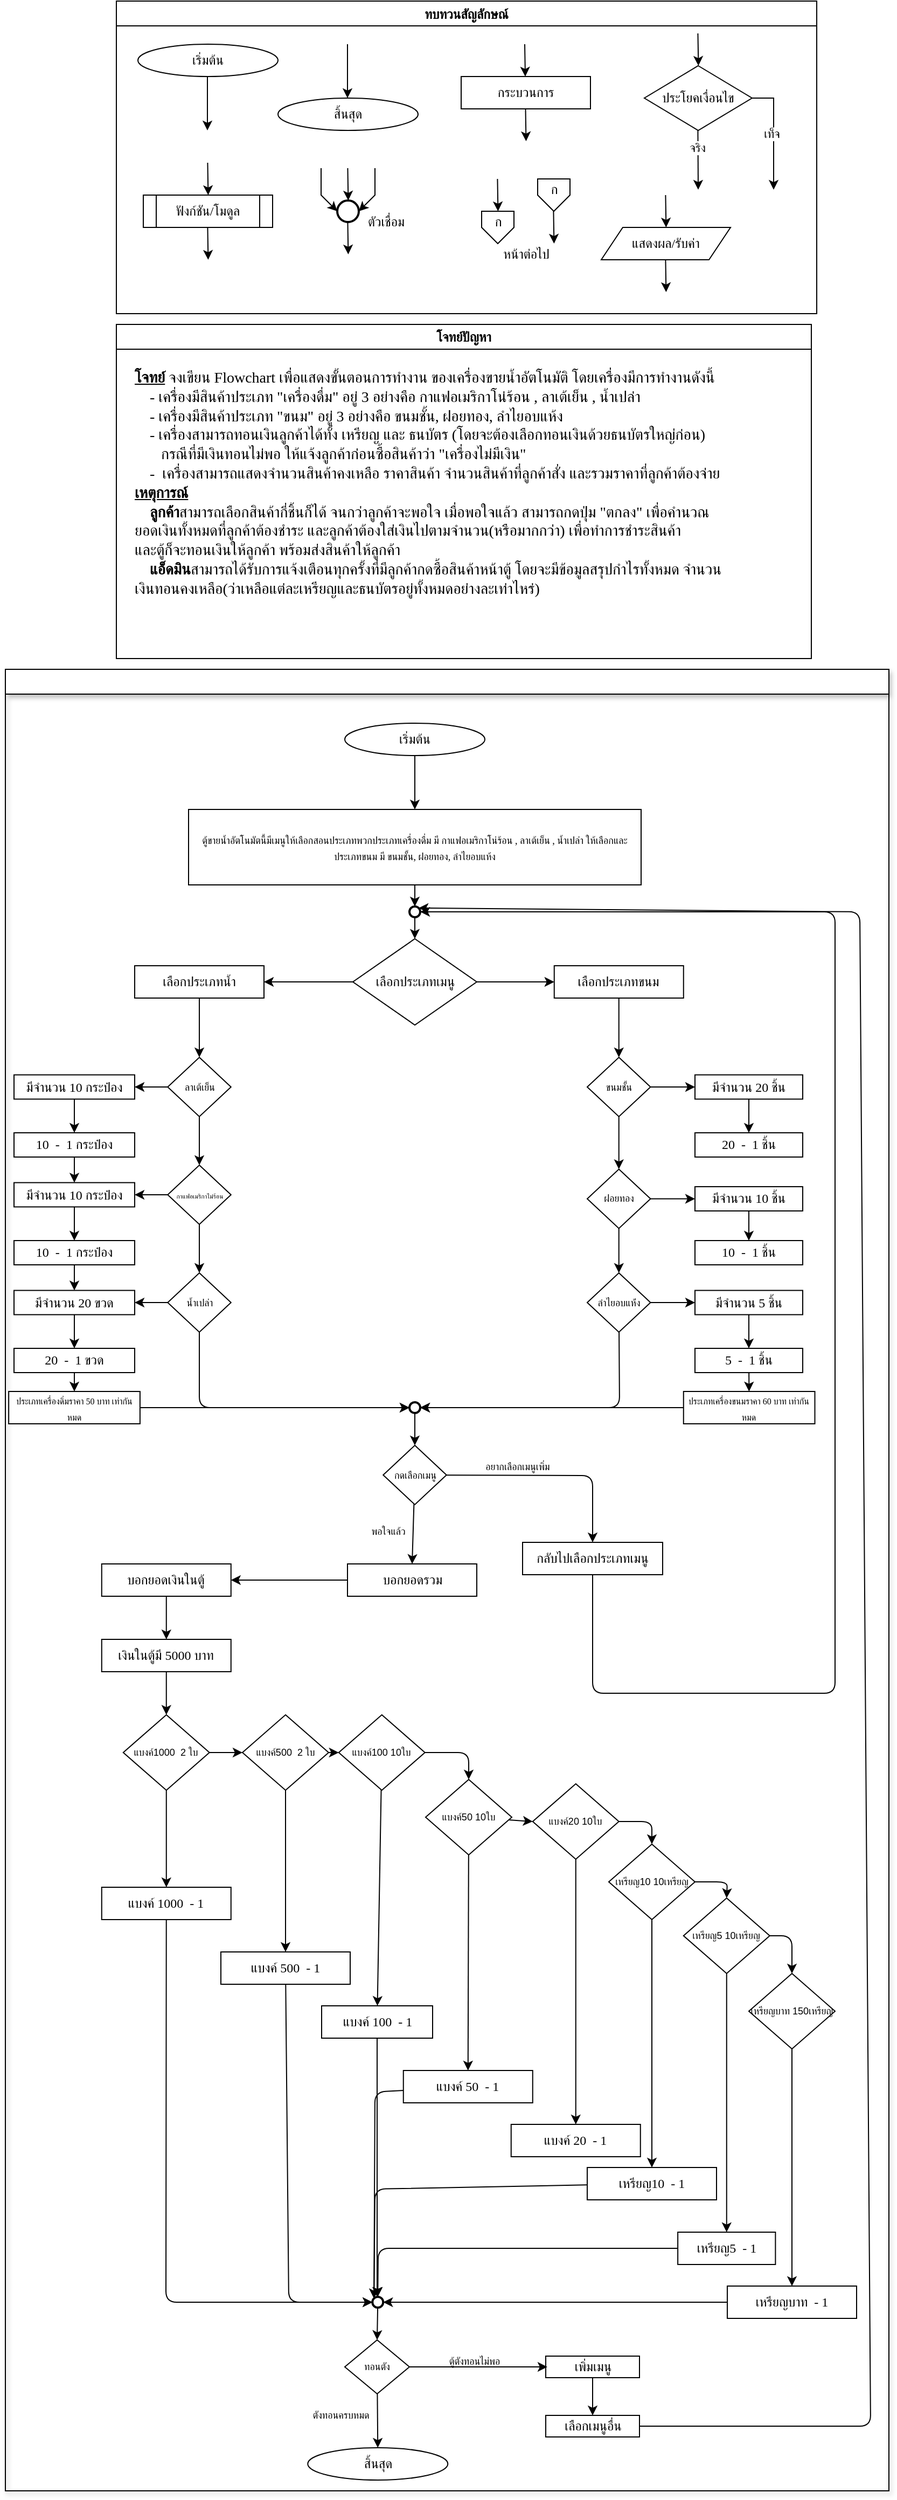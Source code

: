 <mxfile>
    <diagram id="C5RBs43oDa-KdzZeNtuy" name="Page-1">
        <mxGraphModel dx="1385" dy="480" grid="1" gridSize="10" guides="1" tooltips="1" connect="1" arrows="1" fold="1" page="1" pageScale="1" pageWidth="827" pageHeight="1169" math="0" shadow="0">
            <root>
                <object label="" id="WIyWlLk6GJQsqaUBKTNV-0">
                    <mxCell/>
                </object>
                <mxCell id="WIyWlLk6GJQsqaUBKTNV-1" parent="WIyWlLk6GJQsqaUBKTNV-0"/>
                <mxCell id="M7CGMbNuYNeq0SnUNNgH-6" value="ทบทวนสัญลักษณ์" style="swimlane;fontFamily=Sarabun;fontSource=https%3A%2F%2Ffonts.googleapis.com%2Fcss%3Ffamily%3DSarabun;" parent="WIyWlLk6GJQsqaUBKTNV-1" vertex="1">
                    <mxGeometry x="-720" y="20" width="650" height="290" as="geometry"/>
                </mxCell>
                <mxCell id="M7CGMbNuYNeq0SnUNNgH-2" value="&lt;font data-font-src=&quot;https://fonts.googleapis.com/css?family=Sarabun&quot; face=&quot;Sarabun&quot;&gt;เริ่มต้น&lt;/font&gt;" style="ellipse;whiteSpace=wrap;html=1;" parent="M7CGMbNuYNeq0SnUNNgH-6" vertex="1">
                    <mxGeometry x="20" y="40" width="130" height="30" as="geometry"/>
                </mxCell>
                <mxCell id="M7CGMbNuYNeq0SnUNNgH-5" value="" style="endArrow=classic;html=1;rounded=0;" parent="M7CGMbNuYNeq0SnUNNgH-6" edge="1">
                    <mxGeometry width="50" height="50" relative="1" as="geometry">
                        <mxPoint x="84.5" y="70" as="sourcePoint"/>
                        <mxPoint x="84.5" y="120" as="targetPoint"/>
                    </mxGeometry>
                </mxCell>
                <mxCell id="M7CGMbNuYNeq0SnUNNgH-3" value="&lt;font face=&quot;Sarabun&quot;&gt;สิ้นสุด&lt;/font&gt;" style="ellipse;whiteSpace=wrap;html=1;" parent="M7CGMbNuYNeq0SnUNNgH-6" vertex="1">
                    <mxGeometry x="150" y="90" width="130" height="30" as="geometry"/>
                </mxCell>
                <mxCell id="M7CGMbNuYNeq0SnUNNgH-4" value="" style="endArrow=classic;html=1;rounded=0;" parent="M7CGMbNuYNeq0SnUNNgH-6" edge="1">
                    <mxGeometry width="50" height="50" relative="1" as="geometry">
                        <mxPoint x="214.5" y="40" as="sourcePoint"/>
                        <mxPoint x="214.5" y="90" as="targetPoint"/>
                    </mxGeometry>
                </mxCell>
                <mxCell id="mvioNwK95yMqdUQ73LqQ-0" value="กระบวนการ" style="rounded=0;whiteSpace=wrap;html=1;fontFamily=Sarabun;fontSource=https%3A%2F%2Ffonts.googleapis.com%2Fcss%3Ffamily%3DSarabun;" parent="M7CGMbNuYNeq0SnUNNgH-6" vertex="1">
                    <mxGeometry x="320" y="70" width="120" height="30" as="geometry"/>
                </mxCell>
                <mxCell id="mvioNwK95yMqdUQ73LqQ-1" value="" style="endArrow=classic;html=1;rounded=0;" parent="M7CGMbNuYNeq0SnUNNgH-6" edge="1">
                    <mxGeometry width="50" height="50" relative="1" as="geometry">
                        <mxPoint x="379" y="40" as="sourcePoint"/>
                        <mxPoint x="379.5" y="70" as="targetPoint"/>
                    </mxGeometry>
                </mxCell>
                <mxCell id="mvioNwK95yMqdUQ73LqQ-2" value="" style="endArrow=classic;html=1;rounded=0;" parent="M7CGMbNuYNeq0SnUNNgH-6" edge="1">
                    <mxGeometry width="50" height="50" relative="1" as="geometry">
                        <mxPoint x="379.75" y="100" as="sourcePoint"/>
                        <mxPoint x="380.25" y="130" as="targetPoint"/>
                    </mxGeometry>
                </mxCell>
                <mxCell id="mvioNwK95yMqdUQ73LqQ-3" value="ประโยคเงื่อนไข" style="rhombus;whiteSpace=wrap;html=1;fontFamily=Sarabun;fontSource=https%3A%2F%2Ffonts.googleapis.com%2Fcss%3Ffamily%3DSarabun;" parent="M7CGMbNuYNeq0SnUNNgH-6" vertex="1">
                    <mxGeometry x="490" y="60" width="100" height="60" as="geometry"/>
                </mxCell>
                <mxCell id="mvioNwK95yMqdUQ73LqQ-4" value="" style="endArrow=classic;html=1;rounded=0;" parent="M7CGMbNuYNeq0SnUNNgH-6" edge="1">
                    <mxGeometry width="50" height="50" relative="1" as="geometry">
                        <mxPoint x="539.71" y="30" as="sourcePoint"/>
                        <mxPoint x="540.21" y="60" as="targetPoint"/>
                    </mxGeometry>
                </mxCell>
                <mxCell id="mvioNwK95yMqdUQ73LqQ-5" value="" style="endArrow=classic;html=1;rounded=0;" parent="M7CGMbNuYNeq0SnUNNgH-6" edge="1">
                    <mxGeometry width="50" height="50" relative="1" as="geometry">
                        <mxPoint x="539.71" y="120" as="sourcePoint"/>
                        <mxPoint x="540" y="175" as="targetPoint"/>
                    </mxGeometry>
                </mxCell>
                <mxCell id="mvioNwK95yMqdUQ73LqQ-7" value="จริง" style="edgeLabel;html=1;align=center;verticalAlign=middle;resizable=0;points=[];fontFamily=Sarabun;fontSource=https%3A%2F%2Ffonts.googleapis.com%2Fcss%3Ffamily%3DSarabun;" parent="mvioNwK95yMqdUQ73LqQ-5" vertex="1" connectable="0">
                    <mxGeometry x="-0.414" y="-1" relative="1" as="geometry">
                        <mxPoint as="offset"/>
                    </mxGeometry>
                </mxCell>
                <mxCell id="mvioNwK95yMqdUQ73LqQ-6" value="" style="endArrow=classic;html=1;rounded=0;exitX=1;exitY=0.5;exitDx=0;exitDy=0;" parent="M7CGMbNuYNeq0SnUNNgH-6" source="mvioNwK95yMqdUQ73LqQ-3" edge="1">
                    <mxGeometry width="50" height="50" relative="1" as="geometry">
                        <mxPoint x="620" y="95" as="sourcePoint"/>
                        <mxPoint x="610" y="175" as="targetPoint"/>
                        <Array as="points">
                            <mxPoint x="610" y="90"/>
                            <mxPoint x="610" y="140"/>
                        </Array>
                    </mxGeometry>
                </mxCell>
                <mxCell id="mvioNwK95yMqdUQ73LqQ-8" value="&lt;font data-font-src=&quot;https://fonts.googleapis.com/css?family=Sarabun&quot; face=&quot;Sarabun&quot;&gt;เท็จ&lt;/font&gt;" style="edgeLabel;html=1;align=center;verticalAlign=middle;resizable=0;points=[];" parent="mvioNwK95yMqdUQ73LqQ-6" vertex="1" connectable="0">
                    <mxGeometry x="-0.002" y="-2" relative="1" as="geometry">
                        <mxPoint as="offset"/>
                    </mxGeometry>
                </mxCell>
                <mxCell id="mvioNwK95yMqdUQ73LqQ-9" value="&lt;font data-font-src=&quot;https://fonts.googleapis.com/css?family=Sarabun&quot; face=&quot;Sarabun&quot;&gt;ฟังก์ชัน/โมดูล&lt;/font&gt;" style="shape=process;whiteSpace=wrap;html=1;backgroundOutline=1;" parent="M7CGMbNuYNeq0SnUNNgH-6" vertex="1">
                    <mxGeometry x="25" y="180" width="120" height="30" as="geometry"/>
                </mxCell>
                <mxCell id="mvioNwK95yMqdUQ73LqQ-11" value="" style="endArrow=classic;html=1;rounded=0;" parent="M7CGMbNuYNeq0SnUNNgH-6" edge="1">
                    <mxGeometry width="50" height="50" relative="1" as="geometry">
                        <mxPoint x="84.71" y="150" as="sourcePoint"/>
                        <mxPoint x="85.21" y="180" as="targetPoint"/>
                    </mxGeometry>
                </mxCell>
                <mxCell id="mvioNwK95yMqdUQ73LqQ-12" value="" style="endArrow=classic;html=1;rounded=0;" parent="M7CGMbNuYNeq0SnUNNgH-6" edge="1">
                    <mxGeometry width="50" height="50" relative="1" as="geometry">
                        <mxPoint x="84.71" y="210" as="sourcePoint"/>
                        <mxPoint x="85.21" y="240" as="targetPoint"/>
                    </mxGeometry>
                </mxCell>
                <mxCell id="mvioNwK95yMqdUQ73LqQ-13" value="" style="strokeWidth=2;html=1;shape=mxgraph.flowchart.start_2;whiteSpace=wrap;" parent="M7CGMbNuYNeq0SnUNNgH-6" vertex="1">
                    <mxGeometry x="205" y="185" width="20" height="20" as="geometry"/>
                </mxCell>
                <mxCell id="mvioNwK95yMqdUQ73LqQ-16" value="" style="endArrow=classic;html=1;rounded=0;" parent="M7CGMbNuYNeq0SnUNNgH-6" edge="1">
                    <mxGeometry width="50" height="50" relative="1" as="geometry">
                        <mxPoint x="214.71" y="155" as="sourcePoint"/>
                        <mxPoint x="215.21" y="185" as="targetPoint"/>
                    </mxGeometry>
                </mxCell>
                <mxCell id="mvioNwK95yMqdUQ73LqQ-17" value="" style="endArrow=classic;html=1;rounded=0;entryX=0;entryY=0.5;entryDx=0;entryDy=0;entryPerimeter=0;" parent="M7CGMbNuYNeq0SnUNNgH-6" target="mvioNwK95yMqdUQ73LqQ-13" edge="1">
                    <mxGeometry width="50" height="50" relative="1" as="geometry">
                        <mxPoint x="190.0" y="155" as="sourcePoint"/>
                        <mxPoint x="190.5" y="185" as="targetPoint"/>
                        <Array as="points">
                            <mxPoint x="190" y="180"/>
                        </Array>
                    </mxGeometry>
                </mxCell>
                <mxCell id="mvioNwK95yMqdUQ73LqQ-18" value="" style="endArrow=classic;html=1;rounded=0;entryX=1;entryY=0.5;entryDx=0;entryDy=0;entryPerimeter=0;" parent="M7CGMbNuYNeq0SnUNNgH-6" target="mvioNwK95yMqdUQ73LqQ-13" edge="1">
                    <mxGeometry width="50" height="50" relative="1" as="geometry">
                        <mxPoint x="240.0" y="155" as="sourcePoint"/>
                        <mxPoint x="240.5" y="185" as="targetPoint"/>
                        <Array as="points">
                            <mxPoint x="240" y="180"/>
                        </Array>
                    </mxGeometry>
                </mxCell>
                <mxCell id="mvioNwK95yMqdUQ73LqQ-19" value="" style="endArrow=classic;html=1;rounded=0;" parent="M7CGMbNuYNeq0SnUNNgH-6" edge="1">
                    <mxGeometry width="50" height="50" relative="1" as="geometry">
                        <mxPoint x="214.71" y="205" as="sourcePoint"/>
                        <mxPoint x="215.21" y="235" as="targetPoint"/>
                    </mxGeometry>
                </mxCell>
                <mxCell id="mvioNwK95yMqdUQ73LqQ-20" value="&lt;font data-font-src=&quot;https://fonts.googleapis.com/css?family=Sarabun&quot; face=&quot;Sarabun&quot;&gt;ตัวเชื่อม&lt;/font&gt;" style="text;html=1;align=center;verticalAlign=middle;resizable=0;points=[];autosize=1;strokeColor=none;fillColor=none;" parent="M7CGMbNuYNeq0SnUNNgH-6" vertex="1">
                    <mxGeometry x="220" y="190" width="60" height="30" as="geometry"/>
                </mxCell>
                <mxCell id="mvioNwK95yMqdUQ73LqQ-25" value="" style="endArrow=classic;html=1;rounded=0;" parent="M7CGMbNuYNeq0SnUNNgH-6" edge="1">
                    <mxGeometry width="50" height="50" relative="1" as="geometry">
                        <mxPoint x="353.71" y="165" as="sourcePoint"/>
                        <mxPoint x="354.21" y="195" as="targetPoint"/>
                    </mxGeometry>
                </mxCell>
                <mxCell id="mvioNwK95yMqdUQ73LqQ-21" value="" style="verticalLabelPosition=bottom;verticalAlign=top;html=1;shape=offPageConnector;rounded=0;size=0.5;" parent="M7CGMbNuYNeq0SnUNNgH-6" vertex="1">
                    <mxGeometry x="339" y="195" width="30" height="30" as="geometry"/>
                </mxCell>
                <mxCell id="mvioNwK95yMqdUQ73LqQ-26" value="" style="endArrow=classic;html=1;rounded=0;" parent="M7CGMbNuYNeq0SnUNNgH-6" edge="1">
                    <mxGeometry width="50" height="50" relative="1" as="geometry">
                        <mxPoint x="405.71" y="195" as="sourcePoint"/>
                        <mxPoint x="406.21" y="225" as="targetPoint"/>
                    </mxGeometry>
                </mxCell>
                <mxCell id="mvioNwK95yMqdUQ73LqQ-27" value="" style="verticalLabelPosition=bottom;verticalAlign=top;html=1;shape=offPageConnector;rounded=0;size=0.5;" parent="M7CGMbNuYNeq0SnUNNgH-6" vertex="1">
                    <mxGeometry x="391" y="165" width="30" height="30" as="geometry"/>
                </mxCell>
                <mxCell id="mvioNwK95yMqdUQ73LqQ-28" value="หน้าต่อไป" style="text;html=1;align=center;verticalAlign=middle;resizable=0;points=[];autosize=1;strokeColor=none;fillColor=none;fontFamily=Sarabun;fontSource=https%3A%2F%2Ffonts.googleapis.com%2Fcss%3Ffamily%3DSarabun;" parent="M7CGMbNuYNeq0SnUNNgH-6" vertex="1">
                    <mxGeometry x="345" y="220" width="70" height="30" as="geometry"/>
                </mxCell>
                <mxCell id="mvioNwK95yMqdUQ73LqQ-29" value="ก" style="text;html=1;align=center;verticalAlign=middle;resizable=0;points=[];autosize=1;strokeColor=none;fillColor=none;fontFamily=Sarabun;fontSource=https%3A%2F%2Ffonts.googleapis.com%2Fcss%3Ffamily%3DSarabun;" parent="M7CGMbNuYNeq0SnUNNgH-6" vertex="1">
                    <mxGeometry x="339" y="190" width="30" height="30" as="geometry"/>
                </mxCell>
                <mxCell id="mvioNwK95yMqdUQ73LqQ-30" value="ก" style="text;html=1;align=center;verticalAlign=middle;resizable=0;points=[];autosize=1;strokeColor=none;fillColor=none;fontFamily=Sarabun;fontSource=https%3A%2F%2Ffonts.googleapis.com%2Fcss%3Ffamily%3DSarabun;" parent="M7CGMbNuYNeq0SnUNNgH-6" vertex="1">
                    <mxGeometry x="391" y="160" width="30" height="30" as="geometry"/>
                </mxCell>
                <mxCell id="mvioNwK95yMqdUQ73LqQ-32" value="แสดงผล/รับค่า" style="shape=parallelogram;perimeter=parallelogramPerimeter;whiteSpace=wrap;html=1;fixedSize=1;fontFamily=Sarabun;fontSource=https%3A%2F%2Ffonts.googleapis.com%2Fcss%3Ffamily%3DSarabun;" parent="M7CGMbNuYNeq0SnUNNgH-6" vertex="1">
                    <mxGeometry x="450" y="210" width="120" height="30" as="geometry"/>
                </mxCell>
                <mxCell id="mvioNwK95yMqdUQ73LqQ-33" value="" style="endArrow=classic;html=1;rounded=0;" parent="M7CGMbNuYNeq0SnUNNgH-6" edge="1">
                    <mxGeometry width="50" height="50" relative="1" as="geometry">
                        <mxPoint x="509.71" y="180" as="sourcePoint"/>
                        <mxPoint x="510.21" y="210" as="targetPoint"/>
                    </mxGeometry>
                </mxCell>
                <mxCell id="mvioNwK95yMqdUQ73LqQ-34" value="" style="endArrow=classic;html=1;rounded=0;" parent="M7CGMbNuYNeq0SnUNNgH-6" edge="1">
                    <mxGeometry width="50" height="50" relative="1" as="geometry">
                        <mxPoint x="509.71" y="240" as="sourcePoint"/>
                        <mxPoint x="510.21" y="270" as="targetPoint"/>
                    </mxGeometry>
                </mxCell>
                <mxCell id="mvioNwK95yMqdUQ73LqQ-36" value="" style="swimlane;fontFamily=Sarabun;fontSource=https%3A%2F%2Ffonts.googleapis.com%2Fcss%3Ffamily%3DSarabun;shadow=1;" parent="WIyWlLk6GJQsqaUBKTNV-1" vertex="1">
                    <mxGeometry x="-823" y="640" width="820" height="1690" as="geometry"/>
                </mxCell>
                <mxCell id="86" style="edgeStyle=none;html=1;entryX=0.5;entryY=0;entryDx=0;entryDy=0;fontSize=9;" parent="mvioNwK95yMqdUQ73LqQ-36" source="mvioNwK95yMqdUQ73LqQ-35" target="1" edge="1">
                    <mxGeometry relative="1" as="geometry"/>
                </mxCell>
                <mxCell id="mvioNwK95yMqdUQ73LqQ-35" value="&lt;font data-font-src=&quot;https://fonts.googleapis.com/css?family=Sarabun&quot; face=&quot;Sarabun&quot;&gt;เริ่มต้น&lt;/font&gt;" style="ellipse;whiteSpace=wrap;html=1;" parent="mvioNwK95yMqdUQ73LqQ-36" vertex="1">
                    <mxGeometry x="315" y="50" width="130" height="30" as="geometry"/>
                </mxCell>
                <mxCell id="121" style="edgeStyle=none;html=1;entryX=0.5;entryY=0;entryDx=0;entryDy=0;entryPerimeter=0;fontSize=9;" parent="mvioNwK95yMqdUQ73LqQ-36" source="1" target="120" edge="1">
                    <mxGeometry relative="1" as="geometry"/>
                </mxCell>
                <mxCell id="1" value="&lt;font style=&quot;font-size: 9px;&quot;&gt;ตู้ขายน้ำอัตโนมัตนี้มีเมนูให้เลือกสอนประเภทพวกประเภทเครื่องดื่ม มี&amp;nbsp;&lt;span style=&quot;text-align: left;&quot;&gt;กาแฟอเมริกาโน่ร้อน , ลาเต้เย็น , น้ำเปล่า ให้เลือกและประเภทขนม มี&amp;nbsp;&lt;/span&gt;&lt;span style=&quot;text-align: left;&quot;&gt;ขนมชั้น, ฝอยทอง, ลำไยอบแห้ง&lt;/span&gt;&lt;/font&gt;" style="rounded=0;whiteSpace=wrap;html=1;fontFamily=Sarabun;fontSource=https%3A%2F%2Ffonts.googleapis.com%2Fcss%3Ffamily%3DSarabun;" parent="mvioNwK95yMqdUQ73LqQ-36" vertex="1">
                    <mxGeometry x="170" y="130" width="420" height="70" as="geometry"/>
                </mxCell>
                <mxCell id="53" style="edgeStyle=none;html=1;entryX=0;entryY=0.5;entryDx=0;entryDy=0;fontSize=9;" parent="mvioNwK95yMqdUQ73LqQ-36" source="6" target="14" edge="1">
                    <mxGeometry relative="1" as="geometry"/>
                </mxCell>
                <mxCell id="62" style="edgeStyle=none;html=1;entryX=1;entryY=0.5;entryDx=0;entryDy=0;fontSize=9;" parent="mvioNwK95yMqdUQ73LqQ-36" source="6" target="9" edge="1">
                    <mxGeometry relative="1" as="geometry"/>
                </mxCell>
                <mxCell id="6" value="เลือกประเภทเมนู" style="rhombus;whiteSpace=wrap;html=1;fontFamily=Sarabun;fontSource=https%3A%2F%2Ffonts.googleapis.com%2Fcss%3Ffamily%3DSarabun;" parent="mvioNwK95yMqdUQ73LqQ-36" vertex="1">
                    <mxGeometry x="322.5" y="250" width="115" height="80" as="geometry"/>
                </mxCell>
                <mxCell id="64" style="edgeStyle=none;html=1;entryX=0.5;entryY=0;entryDx=0;entryDy=0;fontSize=9;" parent="mvioNwK95yMqdUQ73LqQ-36" source="9" target="63" edge="1">
                    <mxGeometry relative="1" as="geometry"/>
                </mxCell>
                <mxCell id="9" value="เลือกประเภทน้ำ" style="rounded=0;whiteSpace=wrap;html=1;fontFamily=Sarabun;fontSource=https%3A%2F%2Ffonts.googleapis.com%2Fcss%3Ffamily%3DSarabun;" parent="mvioNwK95yMqdUQ73LqQ-36" vertex="1">
                    <mxGeometry x="120" y="275" width="120" height="30" as="geometry"/>
                </mxCell>
                <mxCell id="54" style="edgeStyle=none;html=1;entryX=0.5;entryY=0;entryDx=0;entryDy=0;fontSize=9;" parent="mvioNwK95yMqdUQ73LqQ-36" source="14" target="34" edge="1">
                    <mxGeometry relative="1" as="geometry"/>
                </mxCell>
                <mxCell id="14" value="เลือกประเภทขนม" style="rounded=0;whiteSpace=wrap;html=1;fontFamily=Sarabun;fontSource=https%3A%2F%2Ffonts.googleapis.com%2Fcss%3Ffamily%3DSarabun;" parent="mvioNwK95yMqdUQ73LqQ-36" vertex="1">
                    <mxGeometry x="509.38" y="275" width="120" height="30" as="geometry"/>
                </mxCell>
                <mxCell id="18" value="" style="strokeWidth=2;html=1;shape=mxgraph.flowchart.start_2;whiteSpace=wrap;" parent="mvioNwK95yMqdUQ73LqQ-36" vertex="1">
                    <mxGeometry x="277.5" y="480" width="2.5" as="geometry"/>
                </mxCell>
                <mxCell id="55" style="edgeStyle=none;html=1;fontSize=9;" parent="mvioNwK95yMqdUQ73LqQ-36" source="34" target="40" edge="1">
                    <mxGeometry relative="1" as="geometry"/>
                </mxCell>
                <mxCell id="58" style="edgeStyle=none;html=1;entryX=0;entryY=0.5;entryDx=0;entryDy=0;fontSize=9;" parent="mvioNwK95yMqdUQ73LqQ-36" source="34" target="38" edge="1">
                    <mxGeometry relative="1" as="geometry"/>
                </mxCell>
                <mxCell id="34" value="&lt;font style=&quot;font-size: 9px;&quot;&gt;ขนมชั้น&lt;/font&gt;" style="rhombus;whiteSpace=wrap;html=1;fontSize=9;" parent="mvioNwK95yMqdUQ73LqQ-36" vertex="1">
                    <mxGeometry x="540" y="360" width="58.75" height="55" as="geometry"/>
                </mxCell>
                <mxCell id="92" style="edgeStyle=none;html=1;entryX=0.5;entryY=0;entryDx=0;entryDy=0;fontSize=9;" parent="mvioNwK95yMqdUQ73LqQ-36" source="38" target="91" edge="1">
                    <mxGeometry relative="1" as="geometry"/>
                </mxCell>
                <mxCell id="38" value="มีจำนวน 20 ชิ้น" style="rounded=0;whiteSpace=wrap;html=1;fontFamily=Sarabun;fontSource=https%3A%2F%2Ffonts.googleapis.com%2Fcss%3Ffamily%3DSarabun;" parent="mvioNwK95yMqdUQ73LqQ-36" vertex="1">
                    <mxGeometry x="640" y="376.25" width="100" height="22.5" as="geometry"/>
                </mxCell>
                <mxCell id="56" style="edgeStyle=none;html=1;entryX=0.5;entryY=0;entryDx=0;entryDy=0;fontSize=9;" parent="mvioNwK95yMqdUQ73LqQ-36" source="40" target="45" edge="1">
                    <mxGeometry relative="1" as="geometry"/>
                </mxCell>
                <mxCell id="57" style="edgeStyle=none;html=1;entryX=0;entryY=0.5;entryDx=0;entryDy=0;fontSize=9;" parent="mvioNwK95yMqdUQ73LqQ-36" source="40" target="44" edge="1">
                    <mxGeometry relative="1" as="geometry"/>
                </mxCell>
                <mxCell id="40" value="&lt;font style=&quot;font-size: 9px;&quot;&gt;ฝอยทอง&lt;/font&gt;" style="rhombus;whiteSpace=wrap;html=1;fontSize=9;" parent="mvioNwK95yMqdUQ73LqQ-36" vertex="1">
                    <mxGeometry x="540" y="463.75" width="58.75" height="55" as="geometry"/>
                </mxCell>
                <mxCell id="94" style="edgeStyle=none;html=1;entryX=0.5;entryY=0;entryDx=0;entryDy=0;fontSize=9;" parent="mvioNwK95yMqdUQ73LqQ-36" source="44" target="93" edge="1">
                    <mxGeometry relative="1" as="geometry"/>
                </mxCell>
                <mxCell id="44" value="มีจำนวน 10 ชิ้น" style="rounded=0;whiteSpace=wrap;html=1;fontFamily=Sarabun;fontSource=https%3A%2F%2Ffonts.googleapis.com%2Fcss%3Ffamily%3DSarabun;" parent="mvioNwK95yMqdUQ73LqQ-36" vertex="1">
                    <mxGeometry x="640" y="480" width="100" height="22.5" as="geometry"/>
                </mxCell>
                <mxCell id="59" style="edgeStyle=none;html=1;entryX=0;entryY=0.5;entryDx=0;entryDy=0;fontSize=9;" parent="mvioNwK95yMqdUQ73LqQ-36" source="45" target="48" edge="1">
                    <mxGeometry relative="1" as="geometry"/>
                </mxCell>
                <mxCell id="87" style="edgeStyle=none;html=1;entryX=1;entryY=0.5;entryDx=0;entryDy=0;entryPerimeter=0;fontSize=9;" parent="mvioNwK95yMqdUQ73LqQ-36" source="45" target="85" edge="1">
                    <mxGeometry relative="1" as="geometry">
                        <Array as="points">
                            <mxPoint x="570" y="685"/>
                        </Array>
                    </mxGeometry>
                </mxCell>
                <mxCell id="45" value="&lt;font style=&quot;font-size: 9px;&quot;&gt;ลำไยอบแห่้ง&lt;/font&gt;" style="rhombus;whiteSpace=wrap;html=1;fontSize=9;" parent="mvioNwK95yMqdUQ73LqQ-36" vertex="1">
                    <mxGeometry x="540" y="560" width="58.75" height="55" as="geometry"/>
                </mxCell>
                <mxCell id="96" style="edgeStyle=none;html=1;entryX=0.5;entryY=0;entryDx=0;entryDy=0;fontSize=9;" parent="mvioNwK95yMqdUQ73LqQ-36" source="48" target="95" edge="1">
                    <mxGeometry relative="1" as="geometry"/>
                </mxCell>
                <mxCell id="48" value="มีจำนวน 5 ชิ้น" style="rounded=0;whiteSpace=wrap;html=1;fontFamily=Sarabun;fontSource=https%3A%2F%2Ffonts.googleapis.com%2Fcss%3Ffamily%3DSarabun;" parent="mvioNwK95yMqdUQ73LqQ-36" vertex="1">
                    <mxGeometry x="640" y="576.25" width="100" height="22.5" as="geometry"/>
                </mxCell>
                <mxCell id="66" style="edgeStyle=none;html=1;entryX=0.5;entryY=0;entryDx=0;entryDy=0;fontSize=9;" parent="mvioNwK95yMqdUQ73LqQ-36" source="63" edge="1">
                    <mxGeometry relative="1" as="geometry">
                        <mxPoint x="180.005" y="460" as="targetPoint"/>
                    </mxGeometry>
                </mxCell>
                <mxCell id="76" style="edgeStyle=none;html=1;entryX=1;entryY=0.5;entryDx=0;entryDy=0;fontSize=9;" parent="mvioNwK95yMqdUQ73LqQ-36" source="63" target="70" edge="1">
                    <mxGeometry relative="1" as="geometry"/>
                </mxCell>
                <mxCell id="63" value="&lt;font style=&quot;font-size: 9px;&quot;&gt;ลาเต้เย็น&lt;/font&gt;" style="rhombus;whiteSpace=wrap;html=1;fontSize=9;" parent="mvioNwK95yMqdUQ73LqQ-36" vertex="1">
                    <mxGeometry x="150.63" y="360" width="58.75" height="55" as="geometry"/>
                </mxCell>
                <mxCell id="69" style="edgeStyle=none;html=1;entryX=0.5;entryY=0;entryDx=0;entryDy=0;fontSize=9;" parent="mvioNwK95yMqdUQ73LqQ-36" source="67" target="68" edge="1">
                    <mxGeometry relative="1" as="geometry"/>
                </mxCell>
                <mxCell id="75" style="edgeStyle=none;html=1;entryX=1;entryY=0.5;entryDx=0;entryDy=0;fontSize=9;" parent="mvioNwK95yMqdUQ73LqQ-36" source="67" target="72" edge="1">
                    <mxGeometry relative="1" as="geometry"/>
                </mxCell>
                <mxCell id="67" value="&lt;font style=&quot;font-size: 6px;&quot;&gt;กาแฟอเมริกาไม่ร้อน&lt;/font&gt;" style="rhombus;whiteSpace=wrap;html=1;fontSize=9;" parent="mvioNwK95yMqdUQ73LqQ-36" vertex="1">
                    <mxGeometry x="150.63" y="460" width="58.75" height="55" as="geometry"/>
                </mxCell>
                <mxCell id="74" style="edgeStyle=none;html=1;entryX=1;entryY=0.5;entryDx=0;entryDy=0;fontSize=9;" parent="mvioNwK95yMqdUQ73LqQ-36" source="68" target="73" edge="1">
                    <mxGeometry relative="1" as="geometry"/>
                </mxCell>
                <mxCell id="89" style="edgeStyle=none;html=1;entryX=0;entryY=0.5;entryDx=0;entryDy=0;entryPerimeter=0;fontSize=9;" parent="mvioNwK95yMqdUQ73LqQ-36" source="68" target="85" edge="1">
                    <mxGeometry relative="1" as="geometry">
                        <Array as="points">
                            <mxPoint x="180" y="685"/>
                        </Array>
                    </mxGeometry>
                </mxCell>
                <mxCell id="68" value="&lt;font style=&quot;font-size: 9px;&quot;&gt;น้ำเปล่า&lt;/font&gt;" style="rhombus;whiteSpace=wrap;html=1;fontSize=9;" parent="mvioNwK95yMqdUQ73LqQ-36" vertex="1">
                    <mxGeometry x="150.63" y="560" width="58.75" height="55" as="geometry"/>
                </mxCell>
                <mxCell id="100" style="edgeStyle=none;html=1;entryX=0.5;entryY=0;entryDx=0;entryDy=0;fontSize=9;" parent="mvioNwK95yMqdUQ73LqQ-36" source="70" target="97" edge="1">
                    <mxGeometry relative="1" as="geometry"/>
                </mxCell>
                <mxCell id="70" value="มีจำนวน 10 กระป๋อง" style="rounded=0;whiteSpace=wrap;html=1;fontFamily=Sarabun;fontSource=https%3A%2F%2Ffonts.googleapis.com%2Fcss%3Ffamily%3DSarabun;" parent="mvioNwK95yMqdUQ73LqQ-36" vertex="1">
                    <mxGeometry x="8" y="376.25" width="112" height="22.5" as="geometry"/>
                </mxCell>
                <mxCell id="103" style="edgeStyle=none;html=1;entryX=0.5;entryY=0;entryDx=0;entryDy=0;fontSize=9;" parent="mvioNwK95yMqdUQ73LqQ-36" source="72" target="102" edge="1">
                    <mxGeometry relative="1" as="geometry"/>
                </mxCell>
                <mxCell id="72" value="มีจำนวน 10 กระป๋อง" style="rounded=0;whiteSpace=wrap;html=1;fontFamily=Sarabun;fontSource=https%3A%2F%2Ffonts.googleapis.com%2Fcss%3Ffamily%3DSarabun;" parent="mvioNwK95yMqdUQ73LqQ-36" vertex="1">
                    <mxGeometry x="8" y="476.25" width="112" height="22.5" as="geometry"/>
                </mxCell>
                <mxCell id="105" style="edgeStyle=none;html=1;entryX=0.5;entryY=0;entryDx=0;entryDy=0;fontSize=9;" parent="mvioNwK95yMqdUQ73LqQ-36" source="73" target="104" edge="1">
                    <mxGeometry relative="1" as="geometry"/>
                </mxCell>
                <mxCell id="73" value="มีจำนวน 20 ขวด" style="rounded=0;whiteSpace=wrap;html=1;fontFamily=Sarabun;fontSource=https%3A%2F%2Ffonts.googleapis.com%2Fcss%3Ffamily%3DSarabun;" parent="mvioNwK95yMqdUQ73LqQ-36" vertex="1">
                    <mxGeometry x="8" y="576.25" width="112" height="22.5" as="geometry"/>
                </mxCell>
                <mxCell id="110" style="edgeStyle=none;html=1;entryX=0.5;entryY=0;entryDx=0;entryDy=0;fontSize=9;" parent="mvioNwK95yMqdUQ73LqQ-36" source="85" edge="1">
                    <mxGeometry relative="1" as="geometry">
                        <mxPoint x="380" y="720" as="targetPoint"/>
                    </mxGeometry>
                </mxCell>
                <mxCell id="85" value="" style="strokeWidth=2;html=1;shape=mxgraph.flowchart.start_2;whiteSpace=wrap;" parent="mvioNwK95yMqdUQ73LqQ-36" vertex="1">
                    <mxGeometry x="375" y="680" width="10" height="10" as="geometry"/>
                </mxCell>
                <mxCell id="91" value="20&amp;nbsp; -&amp;nbsp; 1 ชิ้น" style="rounded=0;whiteSpace=wrap;html=1;fontFamily=Sarabun;fontSource=https%3A%2F%2Ffonts.googleapis.com%2Fcss%3Ffamily%3DSarabun;" parent="mvioNwK95yMqdUQ73LqQ-36" vertex="1">
                    <mxGeometry x="640" y="430" width="100" height="22.5" as="geometry"/>
                </mxCell>
                <mxCell id="93" value="10&amp;nbsp; -&amp;nbsp; 1 ชิ้น" style="rounded=0;whiteSpace=wrap;html=1;fontFamily=Sarabun;fontSource=https%3A%2F%2Ffonts.googleapis.com%2Fcss%3Ffamily%3DSarabun;" parent="mvioNwK95yMqdUQ73LqQ-36" vertex="1">
                    <mxGeometry x="640" y="530" width="100" height="22.5" as="geometry"/>
                </mxCell>
                <mxCell id="204" style="edgeStyle=none;html=1;fontSize=8;" parent="mvioNwK95yMqdUQ73LqQ-36" source="95" target="203" edge="1">
                    <mxGeometry relative="1" as="geometry"/>
                </mxCell>
                <mxCell id="95" value="5&amp;nbsp; -&amp;nbsp; 1 ชิ้น" style="rounded=0;whiteSpace=wrap;html=1;fontFamily=Sarabun;fontSource=https%3A%2F%2Ffonts.googleapis.com%2Fcss%3Ffamily%3DSarabun;" parent="mvioNwK95yMqdUQ73LqQ-36" vertex="1">
                    <mxGeometry x="640" y="630" width="100" height="22.5" as="geometry"/>
                </mxCell>
                <mxCell id="107" style="edgeStyle=none;html=1;entryX=0.5;entryY=0;entryDx=0;entryDy=0;fontSize=9;" parent="mvioNwK95yMqdUQ73LqQ-36" source="97" target="72" edge="1">
                    <mxGeometry relative="1" as="geometry"/>
                </mxCell>
                <mxCell id="97" value="10&amp;nbsp; -&amp;nbsp; 1 กระป๋อง" style="rounded=0;whiteSpace=wrap;html=1;fontFamily=Sarabun;fontSource=https%3A%2F%2Ffonts.googleapis.com%2Fcss%3Ffamily%3DSarabun;" parent="mvioNwK95yMqdUQ73LqQ-36" vertex="1">
                    <mxGeometry x="8" y="430" width="112" height="22.5" as="geometry"/>
                </mxCell>
                <mxCell id="106" style="edgeStyle=none;html=1;entryX=0.5;entryY=0;entryDx=0;entryDy=0;fontSize=9;" parent="mvioNwK95yMqdUQ73LqQ-36" source="102" target="73" edge="1">
                    <mxGeometry relative="1" as="geometry"/>
                </mxCell>
                <mxCell id="102" value="10&amp;nbsp; -&amp;nbsp; 1 กระป๋อง" style="rounded=0;whiteSpace=wrap;html=1;fontFamily=Sarabun;fontSource=https%3A%2F%2Ffonts.googleapis.com%2Fcss%3Ffamily%3DSarabun;" parent="mvioNwK95yMqdUQ73LqQ-36" vertex="1">
                    <mxGeometry x="8" y="530" width="112" height="22.5" as="geometry"/>
                </mxCell>
                <mxCell id="200" style="edgeStyle=none;html=1;entryX=0.5;entryY=0;entryDx=0;entryDy=0;fontSize=8;" parent="mvioNwK95yMqdUQ73LqQ-36" source="104" target="199" edge="1">
                    <mxGeometry relative="1" as="geometry"/>
                </mxCell>
                <mxCell id="104" value="20&amp;nbsp; -&amp;nbsp; 1 ขวด" style="rounded=0;whiteSpace=wrap;html=1;fontFamily=Sarabun;fontSource=https%3A%2F%2Ffonts.googleapis.com%2Fcss%3Ffamily%3DSarabun;" parent="mvioNwK95yMqdUQ73LqQ-36" vertex="1">
                    <mxGeometry x="8" y="630" width="112" height="22.5" as="geometry"/>
                </mxCell>
                <mxCell id="112" value="กลับไปเลือกประเภทเมนู" style="rounded=0;whiteSpace=wrap;html=1;fontFamily=Sarabun;fontSource=https%3A%2F%2Ffonts.googleapis.com%2Fcss%3Ffamily%3DSarabun;" parent="mvioNwK95yMqdUQ73LqQ-36" vertex="1">
                    <mxGeometry x="480" y="810" width="130" height="30" as="geometry"/>
                </mxCell>
                <mxCell id="118" style="edgeStyle=none;html=1;entryX=0.5;entryY=0;entryDx=0;entryDy=0;fontSize=9;" parent="mvioNwK95yMqdUQ73LqQ-36" source="113" target="112" edge="1">
                    <mxGeometry relative="1" as="geometry">
                        <Array as="points">
                            <mxPoint x="545" y="748"/>
                        </Array>
                    </mxGeometry>
                </mxCell>
                <mxCell id="113" value="&lt;font style=&quot;font-size: 9px;&quot;&gt;กดเลือกเมนู&lt;/font&gt;" style="rhombus;whiteSpace=wrap;html=1;fontSize=9;" parent="mvioNwK95yMqdUQ73LqQ-36" vertex="1">
                    <mxGeometry x="350.63" y="720" width="58.75" height="55" as="geometry"/>
                </mxCell>
                <mxCell id="127" style="edgeStyle=none;html=1;entryX=1;entryY=0.5;entryDx=0;entryDy=0;fontSize=9;" parent="mvioNwK95yMqdUQ73LqQ-36" source="116" target="126" edge="1">
                    <mxGeometry relative="1" as="geometry"/>
                </mxCell>
                <mxCell id="116" value="บอกยอดรวม" style="rounded=0;whiteSpace=wrap;html=1;fontFamily=Sarabun;fontSource=https%3A%2F%2Ffonts.googleapis.com%2Fcss%3Ffamily%3DSarabun;" parent="mvioNwK95yMqdUQ73LqQ-36" vertex="1">
                    <mxGeometry x="317.5" y="830" width="120" height="30" as="geometry"/>
                </mxCell>
                <mxCell id="117" value="อยากเลือกเมนูเพิ่ม" style="text;html=1;align=center;verticalAlign=middle;resizable=0;points=[];autosize=1;strokeColor=none;fillColor=none;fontSize=9;" parent="mvioNwK95yMqdUQ73LqQ-36" vertex="1">
                    <mxGeometry x="430" y="730" width="90" height="20" as="geometry"/>
                </mxCell>
                <mxCell id="122" style="edgeStyle=none;html=1;entryX=0.5;entryY=0;entryDx=0;entryDy=0;fontSize=9;" parent="mvioNwK95yMqdUQ73LqQ-36" source="120" target="6" edge="1">
                    <mxGeometry relative="1" as="geometry"/>
                </mxCell>
                <mxCell id="120" value="" style="strokeWidth=2;html=1;shape=mxgraph.flowchart.start_2;whiteSpace=wrap;" parent="mvioNwK95yMqdUQ73LqQ-36" vertex="1">
                    <mxGeometry x="375" y="220" width="10" height="10" as="geometry"/>
                </mxCell>
                <mxCell id="119" style="edgeStyle=none;html=1;fontSize=9;entryX=1;entryY=0.5;entryDx=0;entryDy=0;entryPerimeter=0;" parent="mvioNwK95yMqdUQ73LqQ-36" source="112" target="120" edge="1">
                    <mxGeometry relative="1" as="geometry">
                        <mxPoint x="390" y="240" as="targetPoint"/>
                        <Array as="points">
                            <mxPoint x="545" y="950"/>
                            <mxPoint x="770" y="950"/>
                            <mxPoint x="770" y="225"/>
                        </Array>
                    </mxGeometry>
                </mxCell>
                <mxCell id="123" value="พอใจแล้ว" style="text;html=1;align=center;verticalAlign=middle;resizable=0;points=[];autosize=1;strokeColor=none;fillColor=none;fontSize=9;" parent="mvioNwK95yMqdUQ73LqQ-36" vertex="1">
                    <mxGeometry x="325" y="790" width="60" height="20" as="geometry"/>
                </mxCell>
                <mxCell id="115" style="edgeStyle=none;html=1;fontSize=9;entryX=0.5;entryY=0;entryDx=0;entryDy=0;" parent="mvioNwK95yMqdUQ73LqQ-36" source="113" target="116" edge="1">
                    <mxGeometry relative="1" as="geometry">
                        <mxPoint x="380.005" y="810" as="targetPoint"/>
                    </mxGeometry>
                </mxCell>
                <mxCell id="129" style="edgeStyle=none;html=1;entryX=0.5;entryY=0;entryDx=0;entryDy=0;fontSize=9;" parent="mvioNwK95yMqdUQ73LqQ-36" source="126" target="128" edge="1">
                    <mxGeometry relative="1" as="geometry"/>
                </mxCell>
                <mxCell id="126" value="บอกยอดเงินในตู้" style="rounded=0;whiteSpace=wrap;html=1;fontFamily=Sarabun;fontSource=https%3A%2F%2Ffonts.googleapis.com%2Fcss%3Ffamily%3DSarabun;" parent="mvioNwK95yMqdUQ73LqQ-36" vertex="1">
                    <mxGeometry x="89.38" y="830" width="120" height="30" as="geometry"/>
                </mxCell>
                <mxCell id="131" style="edgeStyle=none;html=1;entryX=0.5;entryY=0;entryDx=0;entryDy=0;fontSize=9;" parent="mvioNwK95yMqdUQ73LqQ-36" source="128" target="130" edge="1">
                    <mxGeometry relative="1" as="geometry"/>
                </mxCell>
                <mxCell id="128" value="เงินในตู้มี 5000 บาท" style="rounded=0;whiteSpace=wrap;html=1;fontFamily=Sarabun;fontSource=https%3A%2F%2Ffonts.googleapis.com%2Fcss%3Ffamily%3DSarabun;" parent="mvioNwK95yMqdUQ73LqQ-36" vertex="1">
                    <mxGeometry x="89.38" y="900" width="120" height="30" as="geometry"/>
                </mxCell>
                <mxCell id="144" style="edgeStyle=none;html=1;entryX=0;entryY=0.5;entryDx=0;entryDy=0;fontSize=9;" parent="mvioNwK95yMqdUQ73LqQ-36" source="130" target="132" edge="1">
                    <mxGeometry relative="1" as="geometry"/>
                </mxCell>
                <mxCell id="166" style="edgeStyle=none;html=1;entryX=0.5;entryY=0;entryDx=0;entryDy=0;fontSize=9;" parent="mvioNwK95yMqdUQ73LqQ-36" source="130" target="154" edge="1">
                    <mxGeometry relative="1" as="geometry"/>
                </mxCell>
                <mxCell id="130" value="&lt;font style=&quot;font-size: 9px;&quot;&gt;แบงค์1000&amp;nbsp; 2 ใบ&lt;/font&gt;" style="rhombus;whiteSpace=wrap;html=1;fontSize=9;" parent="mvioNwK95yMqdUQ73LqQ-36" vertex="1">
                    <mxGeometry x="109.38" y="970" width="80" height="70" as="geometry"/>
                </mxCell>
                <mxCell id="146" value="" style="edgeStyle=none;html=1;fontSize=9;" parent="mvioNwK95yMqdUQ73LqQ-36" source="132" target="134" edge="1">
                    <mxGeometry relative="1" as="geometry"/>
                </mxCell>
                <mxCell id="167" style="edgeStyle=none;html=1;entryX=0.5;entryY=0;entryDx=0;entryDy=0;fontSize=9;" parent="mvioNwK95yMqdUQ73LqQ-36" source="132" target="156" edge="1">
                    <mxGeometry relative="1" as="geometry"/>
                </mxCell>
                <mxCell id="132" value="&lt;font style=&quot;font-size: 9px;&quot;&gt;แบงค์500&amp;nbsp; 2 ใบ&lt;/font&gt;" style="rhombus;whiteSpace=wrap;html=1;fontSize=9;" parent="mvioNwK95yMqdUQ73LqQ-36" vertex="1">
                    <mxGeometry x="220" y="970" width="80" height="70" as="geometry"/>
                </mxCell>
                <mxCell id="150" style="edgeStyle=none;html=1;entryX=0.5;entryY=0;entryDx=0;entryDy=0;fontSize=9;" parent="mvioNwK95yMqdUQ73LqQ-36" source="134" target="136" edge="1">
                    <mxGeometry relative="1" as="geometry">
                        <Array as="points">
                            <mxPoint x="430" y="1005"/>
                        </Array>
                    </mxGeometry>
                </mxCell>
                <mxCell id="168" style="edgeStyle=none;html=1;fontSize=9;" parent="mvioNwK95yMqdUQ73LqQ-36" source="134" target="159" edge="1">
                    <mxGeometry relative="1" as="geometry"/>
                </mxCell>
                <mxCell id="134" value="&lt;font style=&quot;font-size: 9px;&quot;&gt;แบงค์100 10ใบ&lt;/font&gt;" style="rhombus;whiteSpace=wrap;html=1;fontSize=9;" parent="mvioNwK95yMqdUQ73LqQ-36" vertex="1">
                    <mxGeometry x="309.38" y="970" width="80" height="70" as="geometry"/>
                </mxCell>
                <mxCell id="148" style="edgeStyle=none;html=1;entryX=0;entryY=0.5;entryDx=0;entryDy=0;fontSize=9;" parent="mvioNwK95yMqdUQ73LqQ-36" source="136" target="138" edge="1">
                    <mxGeometry relative="1" as="geometry"/>
                </mxCell>
                <mxCell id="169" style="edgeStyle=none;html=1;entryX=0.5;entryY=0;entryDx=0;entryDy=0;fontSize=9;" parent="mvioNwK95yMqdUQ73LqQ-36" source="136" target="160" edge="1">
                    <mxGeometry relative="1" as="geometry"/>
                </mxCell>
                <mxCell id="136" value="&lt;font style=&quot;font-size: 9px;&quot;&gt;แบงค์50 10ใบ&lt;/font&gt;" style="rhombus;whiteSpace=wrap;html=1;fontSize=9;" parent="mvioNwK95yMqdUQ73LqQ-36" vertex="1">
                    <mxGeometry x="390" y="1030" width="80" height="70" as="geometry"/>
                </mxCell>
                <mxCell id="151" style="edgeStyle=none;html=1;entryX=0.5;entryY=0;entryDx=0;entryDy=0;fontSize=9;" parent="mvioNwK95yMqdUQ73LqQ-36" source="138" target="140" edge="1">
                    <mxGeometry relative="1" as="geometry">
                        <Array as="points">
                            <mxPoint x="600" y="1069"/>
                        </Array>
                    </mxGeometry>
                </mxCell>
                <mxCell id="138" value="&lt;font style=&quot;font-size: 9px;&quot;&gt;แบงค์20 10ใบ&lt;/font&gt;" style="rhombus;whiteSpace=wrap;html=1;fontSize=9;" parent="mvioNwK95yMqdUQ73LqQ-36" vertex="1">
                    <mxGeometry x="489.38" y="1034" width="80" height="70" as="geometry"/>
                </mxCell>
                <mxCell id="152" style="edgeStyle=none;html=1;entryX=0.5;entryY=0;entryDx=0;entryDy=0;fontSize=9;" parent="mvioNwK95yMqdUQ73LqQ-36" source="140" target="141" edge="1">
                    <mxGeometry relative="1" as="geometry">
                        <Array as="points">
                            <mxPoint x="670" y="1125"/>
                        </Array>
                    </mxGeometry>
                </mxCell>
                <mxCell id="140" value="เหรียญ10 10เหรียญ" style="rhombus;whiteSpace=wrap;html=1;fontSize=9;" parent="mvioNwK95yMqdUQ73LqQ-36" vertex="1">
                    <mxGeometry x="560" y="1090" width="80" height="70" as="geometry"/>
                </mxCell>
                <mxCell id="153" style="edgeStyle=none;html=1;entryX=0.5;entryY=0;entryDx=0;entryDy=0;fontSize=9;" parent="mvioNwK95yMqdUQ73LqQ-36" source="141" target="142" edge="1">
                    <mxGeometry relative="1" as="geometry">
                        <Array as="points">
                            <mxPoint x="730" y="1175"/>
                        </Array>
                    </mxGeometry>
                </mxCell>
                <mxCell id="141" value="เหรียญ5 10เหรียญ" style="rhombus;whiteSpace=wrap;html=1;fontSize=9;" parent="mvioNwK95yMqdUQ73LqQ-36" vertex="1">
                    <mxGeometry x="629.38" y="1140" width="80" height="70" as="geometry"/>
                </mxCell>
                <mxCell id="142" value="เหรียญบาท 150เหรียญ" style="rhombus;whiteSpace=wrap;html=1;fontSize=9;" parent="mvioNwK95yMqdUQ73LqQ-36" vertex="1">
                    <mxGeometry x="690" y="1210" width="80" height="70" as="geometry"/>
                </mxCell>
                <mxCell id="188" style="edgeStyle=none;html=1;entryX=0;entryY=0.5;entryDx=0;entryDy=0;entryPerimeter=0;fontSize=9;" parent="mvioNwK95yMqdUQ73LqQ-36" source="154" target="177" edge="1">
                    <mxGeometry relative="1" as="geometry">
                        <Array as="points">
                            <mxPoint x="149" y="1515"/>
                        </Array>
                    </mxGeometry>
                </mxCell>
                <mxCell id="154" value="แบงค์ 1000&amp;nbsp; - 1" style="rounded=0;whiteSpace=wrap;html=1;fontFamily=Sarabun;fontSource=https%3A%2F%2Ffonts.googleapis.com%2Fcss%3Ffamily%3DSarabun;" parent="mvioNwK95yMqdUQ73LqQ-36" vertex="1">
                    <mxGeometry x="89.38" y="1130" width="120" height="30" as="geometry"/>
                </mxCell>
                <mxCell id="187" style="edgeStyle=none;html=1;entryX=0;entryY=0.5;entryDx=0;entryDy=0;entryPerimeter=0;fontSize=9;" parent="mvioNwK95yMqdUQ73LqQ-36" source="156" target="177" edge="1">
                    <mxGeometry relative="1" as="geometry">
                        <Array as="points">
                            <mxPoint x="263" y="1515"/>
                        </Array>
                    </mxGeometry>
                </mxCell>
                <mxCell id="156" value="แบงค์ 500&amp;nbsp; - 1" style="rounded=0;whiteSpace=wrap;html=1;fontFamily=Sarabun;fontSource=https%3A%2F%2Ffonts.googleapis.com%2Fcss%3Ffamily%3DSarabun;" parent="mvioNwK95yMqdUQ73LqQ-36" vertex="1">
                    <mxGeometry x="200" y="1190" width="120" height="30" as="geometry"/>
                </mxCell>
                <mxCell id="159" value="แบงค์ 100&amp;nbsp; - 1" style="rounded=0;whiteSpace=wrap;html=1;fontFamily=Sarabun;fontSource=https%3A%2F%2Ffonts.googleapis.com%2Fcss%3Ffamily%3DSarabun;" parent="mvioNwK95yMqdUQ73LqQ-36" vertex="1">
                    <mxGeometry x="293.5" y="1240" width="103" height="30" as="geometry"/>
                </mxCell>
                <mxCell id="182" style="edgeStyle=none;html=1;entryX=0.145;entryY=0.145;entryDx=0;entryDy=0;entryPerimeter=0;fontSize=9;" parent="mvioNwK95yMqdUQ73LqQ-36" source="160" target="177" edge="1">
                    <mxGeometry relative="1" as="geometry">
                        <Array as="points">
                            <mxPoint x="343" y="1320"/>
                        </Array>
                    </mxGeometry>
                </mxCell>
                <mxCell id="160" value="แบงค์ 50&amp;nbsp; - 1" style="rounded=0;whiteSpace=wrap;html=1;fontFamily=Sarabun;fontSource=https%3A%2F%2Ffonts.googleapis.com%2Fcss%3Ffamily%3DSarabun;" parent="mvioNwK95yMqdUQ73LqQ-36" vertex="1">
                    <mxGeometry x="369.38" y="1300" width="120" height="30" as="geometry"/>
                </mxCell>
                <mxCell id="162" value="แบงค์ 20&amp;nbsp; - 1" style="rounded=0;whiteSpace=wrap;html=1;fontFamily=Sarabun;fontSource=https%3A%2F%2Ffonts.googleapis.com%2Fcss%3Ffamily%3DSarabun;" parent="mvioNwK95yMqdUQ73LqQ-36" vertex="1">
                    <mxGeometry x="469.38" y="1350" width="120" height="30" as="geometry"/>
                </mxCell>
                <mxCell id="180" style="edgeStyle=none;html=1;entryX=0.145;entryY=0.145;entryDx=0;entryDy=0;entryPerimeter=0;fontSize=9;" parent="mvioNwK95yMqdUQ73LqQ-36" source="163" target="177" edge="1">
                    <mxGeometry relative="1" as="geometry">
                        <Array as="points">
                            <mxPoint x="343" y="1410"/>
                        </Array>
                    </mxGeometry>
                </mxCell>
                <mxCell id="163" value="เหรียญ10&amp;nbsp; - 1" style="rounded=0;whiteSpace=wrap;html=1;fontFamily=Sarabun;fontSource=https%3A%2F%2Ffonts.googleapis.com%2Fcss%3Ffamily%3DSarabun;" parent="mvioNwK95yMqdUQ73LqQ-36" vertex="1">
                    <mxGeometry x="540" y="1390" width="120" height="30" as="geometry"/>
                </mxCell>
                <mxCell id="178" style="edgeStyle=none;html=1;entryX=1;entryY=0.5;entryDx=0;entryDy=0;entryPerimeter=0;fontSize=9;" parent="mvioNwK95yMqdUQ73LqQ-36" source="165" target="177" edge="1">
                    <mxGeometry relative="1" as="geometry"/>
                </mxCell>
                <mxCell id="165" value="เหรียญบาท&amp;nbsp; - 1" style="rounded=0;whiteSpace=wrap;html=1;fontFamily=Sarabun;fontSource=https%3A%2F%2Ffonts.googleapis.com%2Fcss%3Ffamily%3DSarabun;" parent="mvioNwK95yMqdUQ73LqQ-36" vertex="1">
                    <mxGeometry x="670" y="1500" width="120" height="30" as="geometry"/>
                </mxCell>
                <mxCell id="181" style="edgeStyle=none;html=1;entryX=0.5;entryY=0;entryDx=0;entryDy=0;entryPerimeter=0;fontSize=9;" parent="mvioNwK95yMqdUQ73LqQ-36" source="164" target="177" edge="1">
                    <mxGeometry relative="1" as="geometry">
                        <Array as="points">
                            <mxPoint x="346" y="1465"/>
                        </Array>
                    </mxGeometry>
                </mxCell>
                <mxCell id="164" value="เหรียญ5&amp;nbsp; - 1" style="rounded=0;whiteSpace=wrap;html=1;fontFamily=Sarabun;fontSource=https%3A%2F%2Ffonts.googleapis.com%2Fcss%3Ffamily%3DSarabun;" parent="mvioNwK95yMqdUQ73LqQ-36" vertex="1">
                    <mxGeometry x="624.07" y="1450" width="90.62" height="30" as="geometry"/>
                </mxCell>
                <mxCell id="173" style="edgeStyle=none;html=1;fontSize=9;entryX=0.5;entryY=0;entryDx=0;entryDy=0;" parent="mvioNwK95yMqdUQ73LqQ-36" source="142" target="165" edge="1">
                    <mxGeometry relative="1" as="geometry">
                        <mxPoint x="730" y="1480" as="targetPoint"/>
                    </mxGeometry>
                </mxCell>
                <mxCell id="mvioNwK95yMqdUQ73LqQ-69" value="&lt;font face=&quot;Sarabun&quot;&gt;สิ้นสุด&lt;/font&gt;" style="ellipse;whiteSpace=wrap;html=1;" parent="mvioNwK95yMqdUQ73LqQ-36" vertex="1">
                    <mxGeometry x="280.63" y="1650" width="130" height="30" as="geometry"/>
                </mxCell>
                <mxCell id="170" style="edgeStyle=none;html=1;fontSize=9;entryX=0.5;entryY=0;entryDx=0;entryDy=0;" parent="mvioNwK95yMqdUQ73LqQ-36" source="138" target="162" edge="1">
                    <mxGeometry relative="1" as="geometry">
                        <mxPoint x="592.38" y="1360" as="targetPoint"/>
                    </mxGeometry>
                </mxCell>
                <mxCell id="171" style="edgeStyle=none;html=1;fontSize=9;entryX=0.5;entryY=0;entryDx=0;entryDy=0;" parent="mvioNwK95yMqdUQ73LqQ-36" source="140" target="163" edge="1">
                    <mxGeometry relative="1" as="geometry">
                        <mxPoint x="663" y="1400" as="targetPoint"/>
                    </mxGeometry>
                </mxCell>
                <mxCell id="172" style="edgeStyle=none;html=1;fontSize=9;entryX=0.5;entryY=0;entryDx=0;entryDy=0;" parent="mvioNwK95yMqdUQ73LqQ-36" source="141" target="164" edge="1">
                    <mxGeometry relative="1" as="geometry">
                        <mxPoint x="732.38" y="1460" as="targetPoint"/>
                    </mxGeometry>
                </mxCell>
                <mxCell id="192" style="edgeStyle=none;html=1;entryX=0.5;entryY=0;entryDx=0;entryDy=0;fontSize=9;" parent="mvioNwK95yMqdUQ73LqQ-36" source="176" target="mvioNwK95yMqdUQ73LqQ-69" edge="1">
                    <mxGeometry relative="1" as="geometry"/>
                </mxCell>
                <mxCell id="176" value="ทอนตัง" style="rhombus;whiteSpace=wrap;html=1;fontSize=9;" parent="mvioNwK95yMqdUQ73LqQ-36" vertex="1">
                    <mxGeometry x="315" y="1550" width="60" height="50" as="geometry"/>
                </mxCell>
                <mxCell id="189" style="edgeStyle=none;html=1;entryX=0.5;entryY=0;entryDx=0;entryDy=0;fontSize=9;" parent="mvioNwK95yMqdUQ73LqQ-36" source="177" target="176" edge="1">
                    <mxGeometry relative="1" as="geometry"/>
                </mxCell>
                <mxCell id="177" value="" style="strokeWidth=2;html=1;shape=mxgraph.flowchart.start_2;whiteSpace=wrap;" parent="mvioNwK95yMqdUQ73LqQ-36" vertex="1">
                    <mxGeometry x="340.63" y="1510" width="10" height="10" as="geometry"/>
                </mxCell>
                <mxCell id="191" value="ตู้ตังทอนไม่พอ" style="text;html=1;align=center;verticalAlign=middle;resizable=0;points=[];autosize=1;strokeColor=none;fillColor=none;fontSize=9;" parent="mvioNwK95yMqdUQ73LqQ-36" vertex="1">
                    <mxGeometry x="395" y="1560" width="80" height="20" as="geometry"/>
                </mxCell>
                <mxCell id="193" value="ตังทอนครบหมด" style="text;html=1;align=center;verticalAlign=middle;resizable=0;points=[];autosize=1;strokeColor=none;fillColor=none;fontSize=9;" parent="mvioNwK95yMqdUQ73LqQ-36" vertex="1">
                    <mxGeometry x="270.63" y="1610" width="80" height="20" as="geometry"/>
                </mxCell>
                <mxCell id="194" value="เพิ่มเมนู" style="rounded=0;whiteSpace=wrap;html=1;fontFamily=Sarabun;fontSource=https%3A%2F%2Ffonts.googleapis.com%2Fcss%3Ffamily%3DSarabun;" parent="mvioNwK95yMqdUQ73LqQ-36" vertex="1">
                    <mxGeometry x="501.5" y="1565" width="87" height="20" as="geometry"/>
                </mxCell>
                <mxCell id="198" style="edgeStyle=none;html=1;entryX=0.855;entryY=0.145;entryDx=0;entryDy=0;entryPerimeter=0;fontSize=9;" parent="mvioNwK95yMqdUQ73LqQ-36" source="197" target="120" edge="1">
                    <mxGeometry relative="1" as="geometry">
                        <Array as="points">
                            <mxPoint x="803" y="1630"/>
                            <mxPoint x="793" y="225"/>
                        </Array>
                    </mxGeometry>
                </mxCell>
                <mxCell id="197" value="เลือกเมนูอื่น" style="rounded=0;whiteSpace=wrap;html=1;fontFamily=Sarabun;fontSource=https%3A%2F%2Ffonts.googleapis.com%2Fcss%3Ffamily%3DSarabun;" parent="mvioNwK95yMqdUQ73LqQ-36" vertex="1">
                    <mxGeometry x="501.5" y="1620" width="87" height="20" as="geometry"/>
                </mxCell>
                <mxCell id="201" style="edgeStyle=none;html=1;entryX=0;entryY=0.5;entryDx=0;entryDy=0;entryPerimeter=0;fontSize=8;" parent="mvioNwK95yMqdUQ73LqQ-36" source="199" target="85" edge="1">
                    <mxGeometry relative="1" as="geometry"/>
                </mxCell>
                <mxCell id="199" value="&lt;font style=&quot;font-size: 8px;&quot;&gt;ประเภทเครื่องดิ่มราคา 50 บาท เท่ากันหมด&lt;/font&gt;" style="rounded=0;whiteSpace=wrap;html=1;fontFamily=Sarabun;fontSource=https%3A%2F%2Ffonts.googleapis.com%2Fcss%3Ffamily%3DSarabun;" parent="mvioNwK95yMqdUQ73LqQ-36" vertex="1">
                    <mxGeometry x="3.07" y="670" width="121.87" height="30" as="geometry"/>
                </mxCell>
                <mxCell id="203" value="&lt;font style=&quot;font-size: 8px;&quot;&gt;ประเภทเครื่องขนมราคา 60 บาท เท่ากันหมด&lt;/font&gt;" style="rounded=0;whiteSpace=wrap;html=1;fontFamily=Sarabun;fontSource=https%3A%2F%2Ffonts.googleapis.com%2Fcss%3Ffamily%3DSarabun;" parent="mvioNwK95yMqdUQ73LqQ-36" vertex="1">
                    <mxGeometry x="629.38" y="670" width="121.87" height="30" as="geometry"/>
                </mxCell>
                <mxCell id="205" style="edgeStyle=none;html=1;fontSize=8;entryX=1;entryY=0.5;entryDx=0;entryDy=0;entryPerimeter=0;" parent="mvioNwK95yMqdUQ73LqQ-36" source="203" target="85" edge="1">
                    <mxGeometry relative="1" as="geometry">
                        <mxPoint x="383" y="685" as="targetPoint"/>
                    </mxGeometry>
                </mxCell>
                <mxCell id="190" style="edgeStyle=none;html=1;fontSize=9;entryX=0.017;entryY=0.5;entryDx=0;entryDy=0;entryPerimeter=0;" parent="mvioNwK95yMqdUQ73LqQ-36" source="176" target="194" edge="1">
                    <mxGeometry relative="1" as="geometry">
                        <mxPoint x="493" y="1575" as="targetPoint"/>
                    </mxGeometry>
                </mxCell>
                <mxCell id="mvioNwK95yMqdUQ73LqQ-70" value="&lt;font data-font-src=&quot;https://fonts.googleapis.com/css?family=Sarabun&quot; face=&quot;Sarabun&quot;&gt;โจทย์ปัญหา&lt;/font&gt;" style="swimlane;whiteSpace=wrap;html=1;" parent="WIyWlLk6GJQsqaUBKTNV-1" vertex="1">
                    <mxGeometry x="-720" y="320" width="645" height="310" as="geometry"/>
                </mxCell>
                <mxCell id="mvioNwK95yMqdUQ73LqQ-71" value="&lt;p style=&quot;line-height: 120%;&quot;&gt;&lt;font data-font-src=&quot;https://fonts.googleapis.com/css?family=Sarabun&quot; face=&quot;Sarabun&quot; style=&quot;font-size: 14px;&quot;&gt;&lt;b&gt;&lt;u&gt;โจทย์&lt;/u&gt;&lt;/b&gt; จงเขียน Flowchart เพื่อแสดงขั้นตอนการทำงาน ของเครื่องขายน้ำอัตโนมัติ โดยเครื่องมีการทำงานดังนี้&lt;br&gt;&amp;nbsp; &amp;nbsp; - เครื่องมีสินค้าประเภท &quot;เครื่องดื่ม&quot; อยู่ 3 อย่างคือ กาแฟอเมริกาโน่ร้อน , ลาเต้เย็น , น้ำเปล่า&lt;br&gt;&amp;nbsp; &amp;nbsp; - เครื่องมีสินค้าประเภท &quot;ขนม&quot; อยู่ 3 อย่างคือ ขนมชั้น, ฝอยทอง, ลำไยอบแห้ง&lt;br&gt;&amp;nbsp; &amp;nbsp; - เครื่องสามารถทอนเงินลูกค้าได้ทั้ง เหรียญ และ ธนบัตร (โดยจะต้องเลือกทอนเงินด้วยธนบัตรใหญ่ก่อน)&lt;br&gt;&lt;/font&gt;&lt;span style=&quot;font-family: Sarabun; background-color: initial;&quot;&gt;&amp;nbsp; &amp;nbsp; &amp;nbsp; &amp;nbsp;กรณีที่มีเงินทอนไม่พอ ให้แจ้งลูกค้าก่อนซื้อสินค้าว่า &quot;เครื่องไม่มีเงิน&quot;&lt;br&gt;&amp;nbsp; &amp;nbsp; -&amp;nbsp; เครื่องสามารถแสดงจำนวนสินค้าคงเหลือ ราคาสินค้า จำนวนสินค้าที่ลูกค้าสั่ง และรวมราคาที่ลูกค้าต้องจ่าย&lt;br&gt;&lt;/span&gt;&lt;span style=&quot;font-family: Sarabun; background-color: initial;&quot;&gt;&lt;b&gt;&lt;u&gt;เหตุการณ์&lt;/u&gt;&lt;/b&gt;&lt;br&gt;&amp;nbsp; &amp;nbsp; &lt;b&gt;ลูกค้า&lt;/b&gt;สามารถเลือกสินค้ากี่ชิ้นก็ได้ จนกว่าลูกค้าจะพอใจ เมื่อพอใจแล้ว สามารถกดปุ่ม &quot;ตกลง&quot; เพื่อคำนวณ&lt;br&gt;ยอดเงินทั้งหมดที่ลูกค้าต้องชำระ และลูกค้าต้องใส่เงินไปตามจำนวน(หรือมากกว่า) เพื่อทำการชำระสินค้า&lt;br&gt;และตู้ก็จะทอนเงินให้ลูกค้า พร้อมส่งสินค้าให้ลูกค้า&lt;br&gt;&amp;nbsp; &amp;nbsp; &lt;b&gt;แอ็ดมิน&lt;/b&gt;สามารถได้รับการแจ้งเตือนทุกครั้งที่มีลูกค้ากดซื้อสินค้าหน้าตู้ โดยจะมีข้อมูลสรุปกำไรทั้งหมด จำนวน&lt;br&gt;เงินทอนคงเหลือ(ว่าเหลือแต่ละเหรียญและธนบัตรอยู่ทั้งหมดอย่างละเท่าไหร่)&lt;/span&gt;&lt;/p&gt;" style="text;html=1;align=left;verticalAlign=top;resizable=0;points=[];autosize=1;strokeColor=none;fillColor=none;fontSize=14;" parent="mvioNwK95yMqdUQ73LqQ-70" vertex="1">
                    <mxGeometry x="15" y="20" width="630" height="260" as="geometry"/>
                </mxCell>
                <mxCell id="185" style="edgeStyle=none;html=1;fontSize=9;" parent="WIyWlLk6GJQsqaUBKTNV-1" source="159" edge="1">
                    <mxGeometry relative="1" as="geometry">
                        <mxPoint x="-478" y="2150" as="targetPoint"/>
                    </mxGeometry>
                </mxCell>
                <mxCell id="195" style="edgeStyle=none;html=1;fontSize=9;" parent="WIyWlLk6GJQsqaUBKTNV-1" source="194" edge="1">
                    <mxGeometry relative="1" as="geometry">
                        <mxPoint x="-278" y="2260" as="targetPoint"/>
                    </mxGeometry>
                </mxCell>
            </root>
        </mxGraphModel>
    </diagram>
</mxfile>